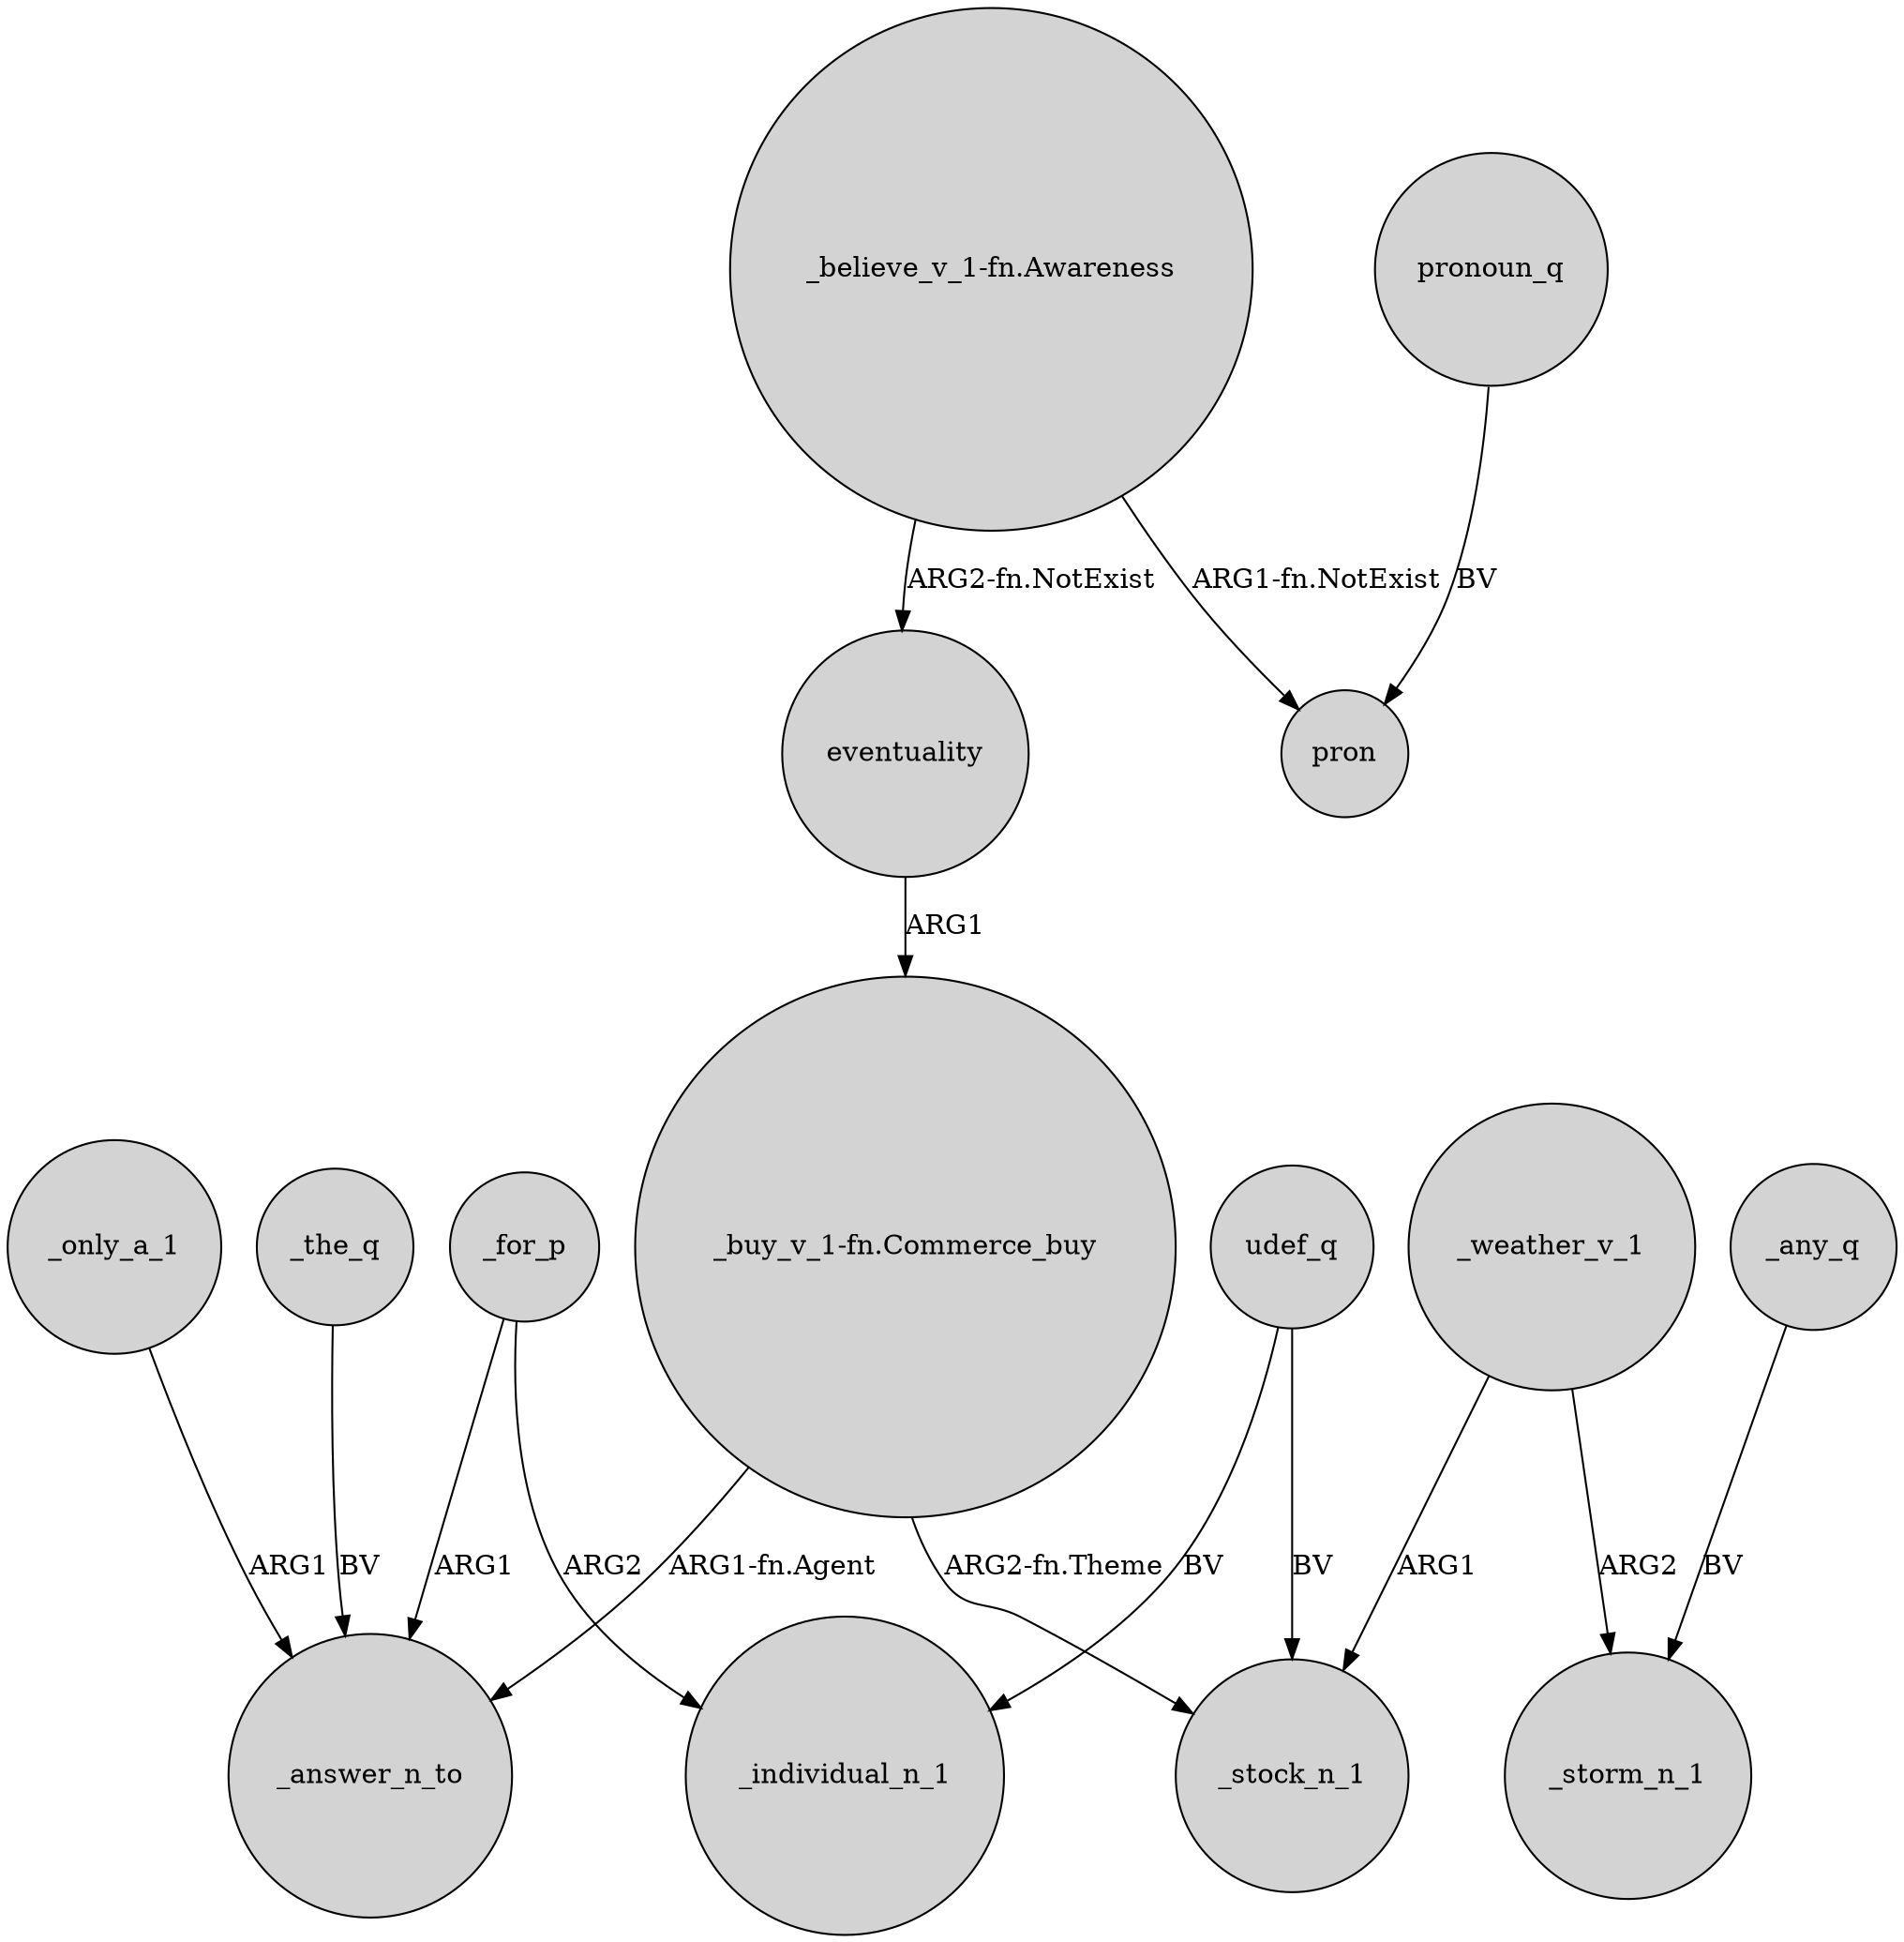 digraph {
	node [shape=circle style=filled]
	"_believe_v_1-fn.Awareness" -> eventuality [label="ARG2-fn.NotExist"]
	_only_a_1 -> _answer_n_to [label=ARG1]
	udef_q -> _stock_n_1 [label=BV]
	"_buy_v_1-fn.Commerce_buy" -> _answer_n_to [label="ARG1-fn.Agent"]
	_weather_v_1 -> _stock_n_1 [label=ARG1]
	_any_q -> _storm_n_1 [label=BV]
	_for_p -> _individual_n_1 [label=ARG2]
	_for_p -> _answer_n_to [label=ARG1]
	udef_q -> _individual_n_1 [label=BV]
	"_believe_v_1-fn.Awareness" -> pron [label="ARG1-fn.NotExist"]
	_the_q -> _answer_n_to [label=BV]
	"_buy_v_1-fn.Commerce_buy" -> _stock_n_1 [label="ARG2-fn.Theme"]
	eventuality -> "_buy_v_1-fn.Commerce_buy" [label=ARG1]
	_weather_v_1 -> _storm_n_1 [label=ARG2]
	pronoun_q -> pron [label=BV]
}

